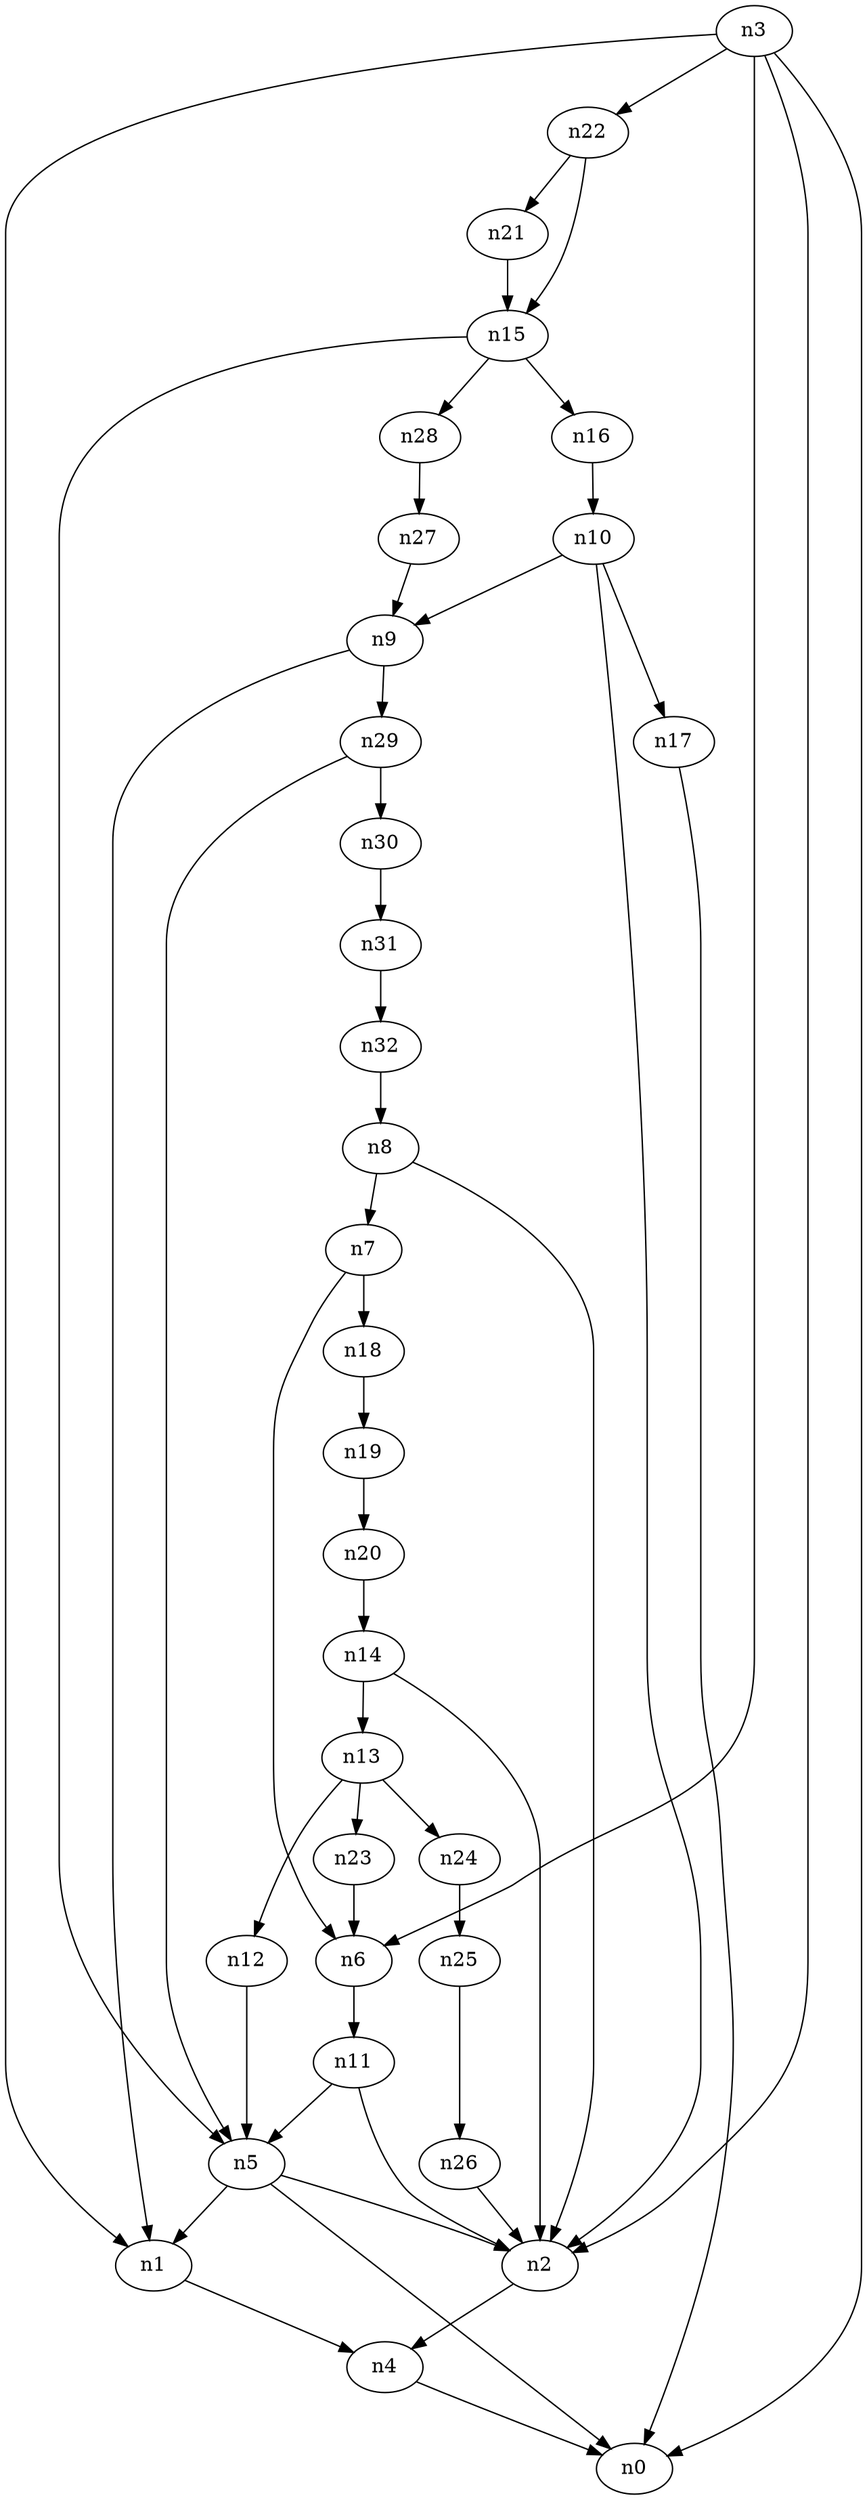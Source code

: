 digraph G {
	n1 -> n4	 [_graphml_id=e4];
	n2 -> n4	 [_graphml_id=e7];
	n3 -> n0	 [_graphml_id=e0];
	n3 -> n1	 [_graphml_id=e3];
	n3 -> n2	 [_graphml_id=e6];
	n3 -> n6	 [_graphml_id=e9];
	n3 -> n22	 [_graphml_id=e34];
	n4 -> n0	 [_graphml_id=e1];
	n5 -> n0	 [_graphml_id=e2];
	n5 -> n1	 [_graphml_id=e5];
	n5 -> n2	 [_graphml_id=e8];
	n6 -> n11	 [_graphml_id=e16];
	n7 -> n6	 [_graphml_id=e10];
	n7 -> n18	 [_graphml_id=e28];
	n8 -> n2	 [_graphml_id=e12];
	n8 -> n7	 [_graphml_id=e11];
	n9 -> n1	 [_graphml_id=e13];
	n9 -> n29	 [_graphml_id=e45];
	n10 -> n2	 [_graphml_id=e15];
	n10 -> n9	 [_graphml_id=e14];
	n10 -> n17	 [_graphml_id=e26];
	n11 -> n2	 [_graphml_id=e18];
	n11 -> n5	 [_graphml_id=e17];
	n12 -> n5	 [_graphml_id=e19];
	n13 -> n12	 [_graphml_id=e20];
	n13 -> n23	 [_graphml_id=e36];
	n13 -> n24	 [_graphml_id=e38];
	n14 -> n2	 [_graphml_id=e22];
	n14 -> n13	 [_graphml_id=e21];
	n15 -> n5	 [_graphml_id=e23];
	n15 -> n16	 [_graphml_id=e24];
	n15 -> n28	 [_graphml_id=e44];
	n16 -> n10	 [_graphml_id=e25];
	n17 -> n0	 [_graphml_id=e27];
	n18 -> n19	 [_graphml_id=e29];
	n19 -> n20	 [_graphml_id=e30];
	n20 -> n14	 [_graphml_id=e31];
	n21 -> n15	 [_graphml_id=e32];
	n22 -> n15	 [_graphml_id=e37];
	n22 -> n21	 [_graphml_id=e33];
	n23 -> n6	 [_graphml_id=e35];
	n24 -> n25	 [_graphml_id=e39];
	n25 -> n26	 [_graphml_id=e40];
	n26 -> n2	 [_graphml_id=e41];
	n27 -> n9	 [_graphml_id=e42];
	n28 -> n27	 [_graphml_id=e43];
	n29 -> n5	 [_graphml_id=e46];
	n29 -> n30	 [_graphml_id=e47];
	n30 -> n31	 [_graphml_id=e48];
	n31 -> n32	 [_graphml_id=e49];
	n32 -> n8	 [_graphml_id=e50];
}
